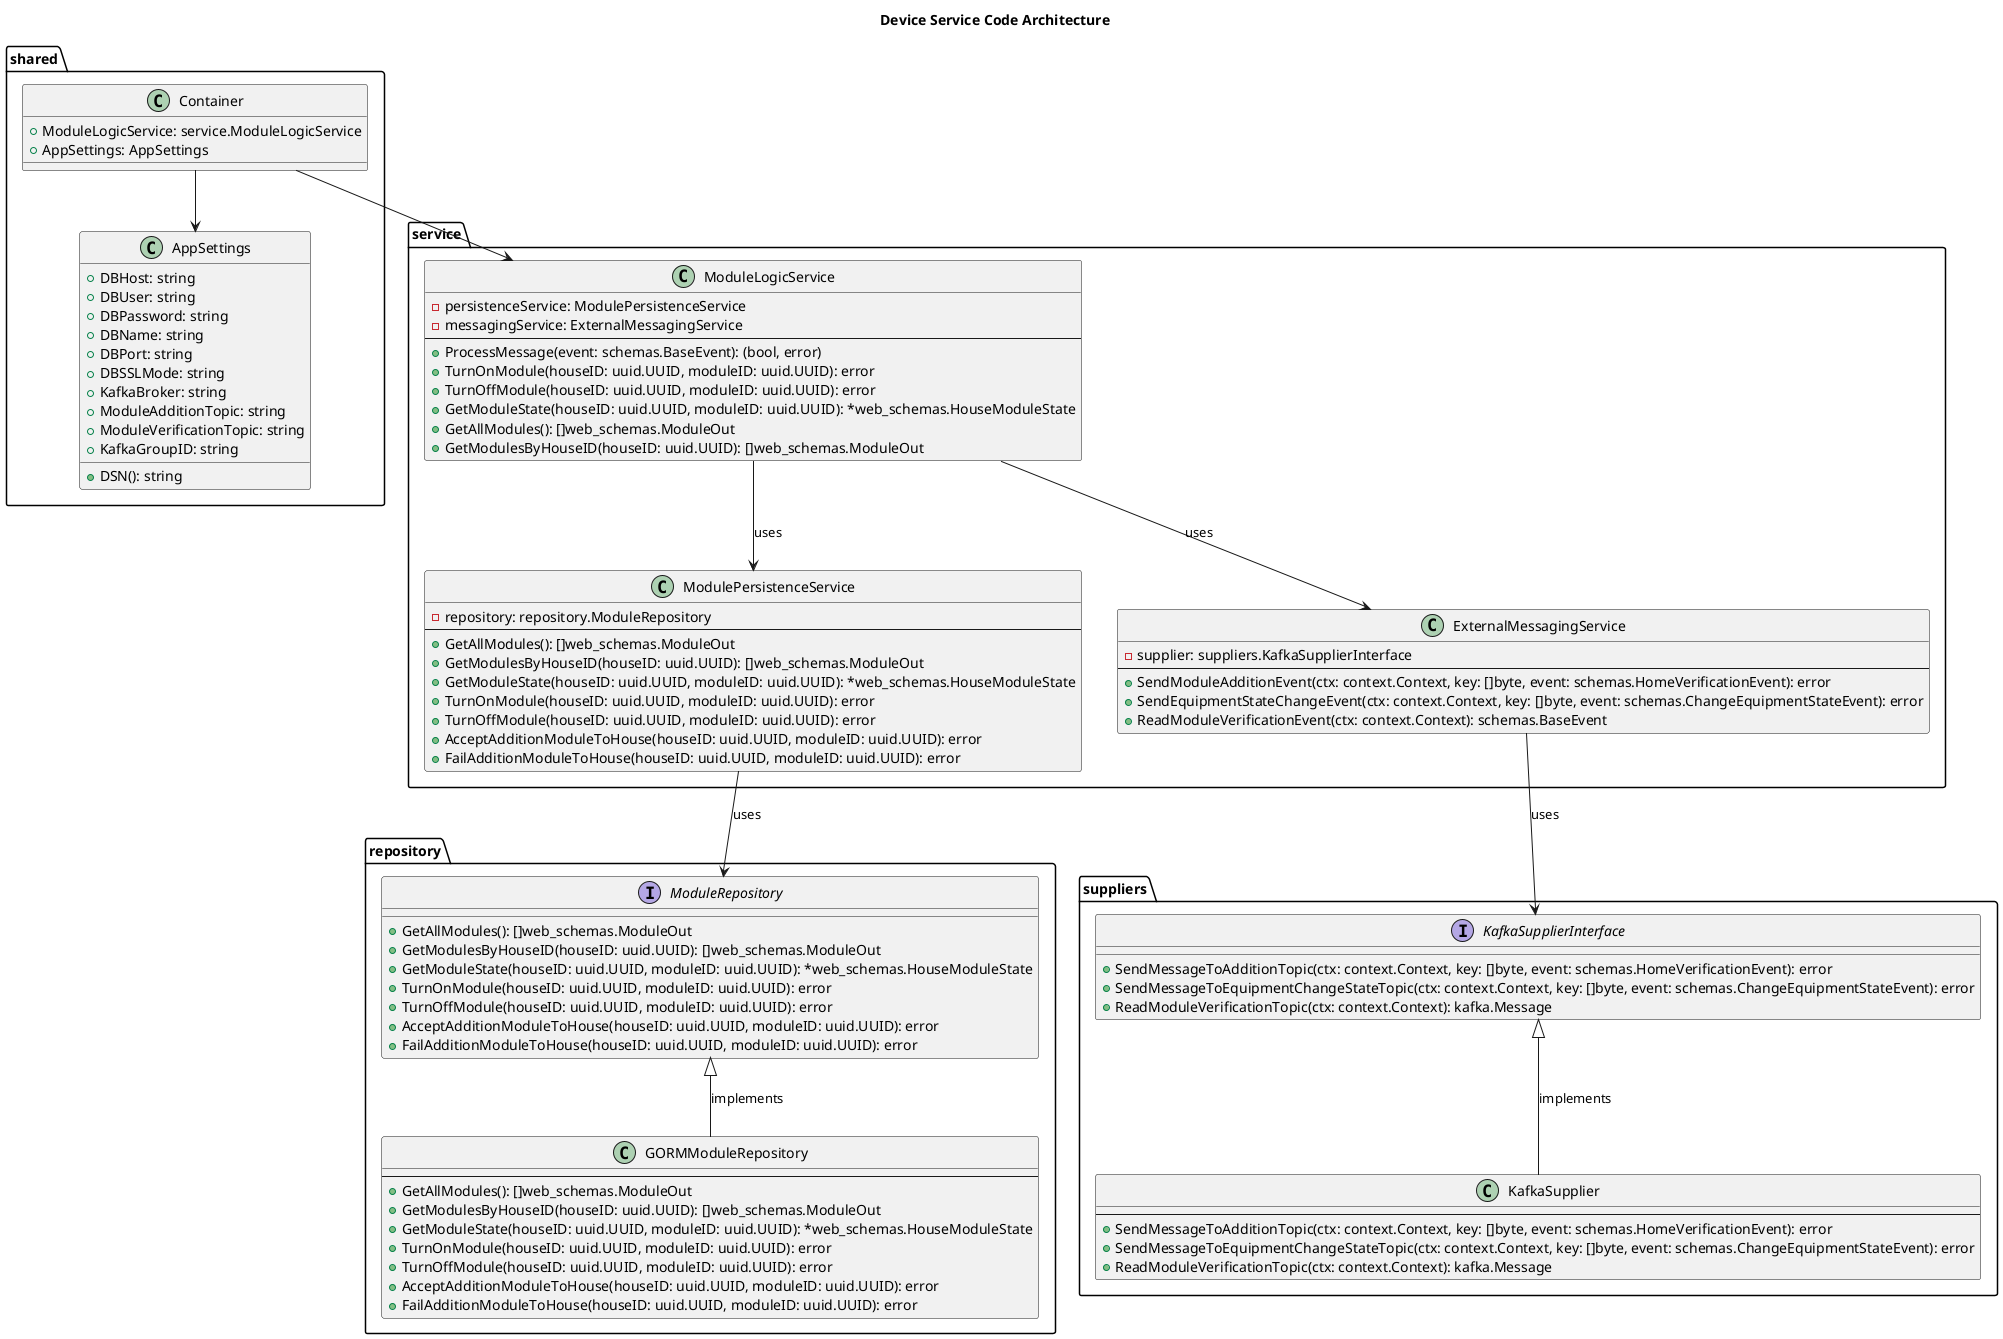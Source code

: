 @startuml
title Device Service Code Architecture

package "shared" {
    class Container {
        + ModuleLogicService: service.ModuleLogicService
        + AppSettings: AppSettings
    }

    class AppSettings {
        + DBHost: string
        + DBUser: string
        + DBPassword: string
        + DBName: string
        + DBPort: string
        + DBSSLMode: string
        + KafkaBroker: string
        + ModuleAdditionTopic: string
        + ModuleVerificationTopic: string
        + KafkaGroupID: string
        + DSN(): string
    }
}

package "service" {
    class ModuleLogicService {
        - persistenceService: ModulePersistenceService
        - messagingService: ExternalMessagingService
        --
        + ProcessMessage(event: schemas.BaseEvent): (bool, error)
        + TurnOnModule(houseID: uuid.UUID, moduleID: uuid.UUID): error
        + TurnOffModule(houseID: uuid.UUID, moduleID: uuid.UUID): error
        + GetModuleState(houseID: uuid.UUID, moduleID: uuid.UUID): *web_schemas.HouseModuleState
        + GetAllModules(): []web_schemas.ModuleOut
        + GetModulesByHouseID(houseID: uuid.UUID): []web_schemas.ModuleOut
    }

    class ModulePersistenceService {
        - repository: repository.ModuleRepository
        --
        + GetAllModules(): []web_schemas.ModuleOut
        + GetModulesByHouseID(houseID: uuid.UUID): []web_schemas.ModuleOut
        + GetModuleState(houseID: uuid.UUID, moduleID: uuid.UUID): *web_schemas.HouseModuleState
        + TurnOnModule(houseID: uuid.UUID, moduleID: uuid.UUID): error
        + TurnOffModule(houseID: uuid.UUID, moduleID: uuid.UUID): error
        + AcceptAdditionModuleToHouse(houseID: uuid.UUID, moduleID: uuid.UUID): error
        + FailAdditionModuleToHouse(houseID: uuid.UUID, moduleID: uuid.UUID): error
    }

    class ExternalMessagingService {
        - supplier: suppliers.KafkaSupplierInterface
        --
        + SendModuleAdditionEvent(ctx: context.Context, key: []byte, event: schemas.HomeVerificationEvent): error
        + SendEquipmentStateChangeEvent(ctx: context.Context, key: []byte, event: schemas.ChangeEquipmentStateEvent): error
        + ReadModuleVerificationEvent(ctx: context.Context): schemas.BaseEvent
    }
}

package "repository" {
    interface ModuleRepository {
        + GetAllModules(): []web_schemas.ModuleOut
        + GetModulesByHouseID(houseID: uuid.UUID): []web_schemas.ModuleOut
        + GetModuleState(houseID: uuid.UUID, moduleID: uuid.UUID): *web_schemas.HouseModuleState
        + TurnOnModule(houseID: uuid.UUID, moduleID: uuid.UUID): error
        + TurnOffModule(houseID: uuid.UUID, moduleID: uuid.UUID): error
        + AcceptAdditionModuleToHouse(houseID: uuid.UUID, moduleID: uuid.UUID): error
        + FailAdditionModuleToHouse(houseID: uuid.UUID, moduleID: uuid.UUID): error
    }

    class GORMModuleRepository {
        --
        + GetAllModules(): []web_schemas.ModuleOut
        + GetModulesByHouseID(houseID: uuid.UUID): []web_schemas.ModuleOut
        + GetModuleState(houseID: uuid.UUID, moduleID: uuid.UUID): *web_schemas.HouseModuleState
        + TurnOnModule(houseID: uuid.UUID, moduleID: uuid.UUID): error
        + TurnOffModule(houseID: uuid.UUID, moduleID: uuid.UUID): error
        + AcceptAdditionModuleToHouse(houseID: uuid.UUID, moduleID: uuid.UUID): error
        + FailAdditionModuleToHouse(houseID: uuid.UUID, moduleID: uuid.UUID): error
    }
}

package "suppliers" {
    interface KafkaSupplierInterface {
        + SendMessageToAdditionTopic(ctx: context.Context, key: []byte, event: schemas.HomeVerificationEvent): error
        + SendMessageToEquipmentChangeStateTopic(ctx: context.Context, key: []byte, event: schemas.ChangeEquipmentStateEvent): error
        + ReadModuleVerificationTopic(ctx: context.Context): kafka.Message
    }

    class KafkaSupplier {
        --
        + SendMessageToAdditionTopic(ctx: context.Context, key: []byte, event: schemas.HomeVerificationEvent): error
        + SendMessageToEquipmentChangeStateTopic(ctx: context.Context, key: []byte, event: schemas.ChangeEquipmentStateEvent): error
        + ReadModuleVerificationTopic(ctx: context.Context): kafka.Message
    }
}

ModuleLogicService --> ModulePersistenceService : uses
ModuleLogicService --> ExternalMessagingService : uses
ModulePersistenceService --> ModuleRepository : uses
ModuleRepository <|-- GORMModuleRepository : implements
ExternalMessagingService --> KafkaSupplierInterface : uses
KafkaSupplierInterface <|-- KafkaSupplier : implements

Container --> ModuleLogicService
Container --> AppSettings

@enduml
